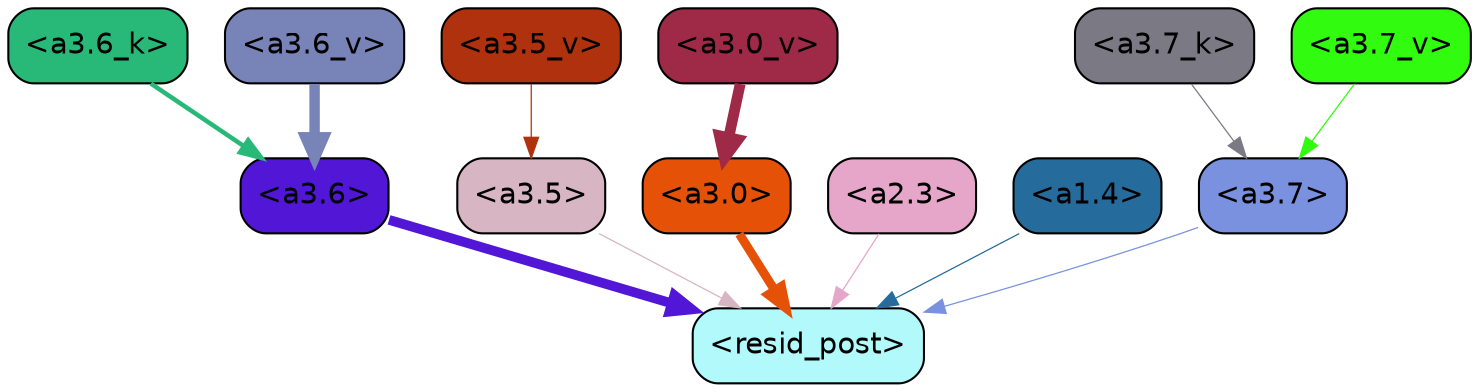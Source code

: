 strict digraph "" {
	graph [bgcolor=transparent,
		layout=dot,
		overlap=false,
		splines=true
	];
	"<a3.7>"	[color=black,
		fillcolor="#7991df",
		fontname=Helvetica,
		shape=box,
		style="filled, rounded"];
	"<resid_post>"	[color=black,
		fillcolor="#b1f9fb",
		fontname=Helvetica,
		shape=box,
		style="filled, rounded"];
	"<a3.7>" -> "<resid_post>"	[color="#7991df",
		penwidth=0.6];
	"<a3.6>"	[color=black,
		fillcolor="#5216d7",
		fontname=Helvetica,
		shape=box,
		style="filled, rounded"];
	"<a3.6>" -> "<resid_post>"	[color="#5216d7",
		penwidth=4.6696330308914185];
	"<a3.5>"	[color=black,
		fillcolor="#d8b5c2",
		fontname=Helvetica,
		shape=box,
		style="filled, rounded"];
	"<a3.5>" -> "<resid_post>"	[color="#d8b5c2",
		penwidth=0.6];
	"<a3.0>"	[color=black,
		fillcolor="#e55207",
		fontname=Helvetica,
		shape=box,
		style="filled, rounded"];
	"<a3.0>" -> "<resid_post>"	[color="#e55207",
		penwidth=4.282557368278503];
	"<a2.3>"	[color=black,
		fillcolor="#e5a6c9",
		fontname=Helvetica,
		shape=box,
		style="filled, rounded"];
	"<a2.3>" -> "<resid_post>"	[color="#e5a6c9",
		penwidth=0.6];
	"<a1.4>"	[color=black,
		fillcolor="#256b9c",
		fontname=Helvetica,
		shape=box,
		style="filled, rounded"];
	"<a1.4>" -> "<resid_post>"	[color="#256b9c",
		penwidth=0.6];
	"<a3.7_k>"	[color=black,
		fillcolor="#7b7984",
		fontname=Helvetica,
		shape=box,
		style="filled, rounded"];
	"<a3.7_k>" -> "<a3.7>"	[color="#7b7984",
		penwidth=0.6];
	"<a3.6_k>"	[color=black,
		fillcolor="#28b979",
		fontname=Helvetica,
		shape=box,
		style="filled, rounded"];
	"<a3.6_k>" -> "<a3.6>"	[color="#28b979",
		penwidth=2.174198240041733];
	"<a3.7_v>"	[color=black,
		fillcolor="#31fb0f",
		fontname=Helvetica,
		shape=box,
		style="filled, rounded"];
	"<a3.7_v>" -> "<a3.7>"	[color="#31fb0f",
		penwidth=0.6];
	"<a3.6_v>"	[color=black,
		fillcolor="#7883b7",
		fontname=Helvetica,
		shape=box,
		style="filled, rounded"];
	"<a3.6_v>" -> "<a3.6>"	[color="#7883b7",
		penwidth=5.002329230308533];
	"<a3.5_v>"	[color=black,
		fillcolor="#b0310e",
		fontname=Helvetica,
		shape=box,
		style="filled, rounded"];
	"<a3.5_v>" -> "<a3.5>"	[color="#b0310e",
		penwidth=0.6];
	"<a3.0_v>"	[color=black,
		fillcolor="#9f2a48",
		fontname=Helvetica,
		shape=box,
		style="filled, rounded"];
	"<a3.0_v>" -> "<a3.0>"	[color="#9f2a48",
		penwidth=5.188832879066467];
}
